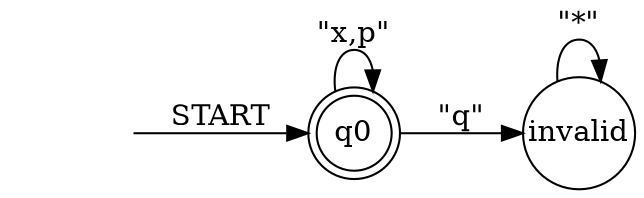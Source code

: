 # ----------------------------------- 
#Title:   G(!q || Gp)
#From:  patterns.projects.cs.ksu.edu/documentation/patterns/ltl.shtml 
# alphabet : [x, q, p]
# ----------------------------------- 
 
 
digraph G {
  rankdir=LR;
  q0 [shape=doublecircle, margin=0];
  start0 [shape=none, style=invis];
  start0 -> q0 [label="START"];
  q0 -> q0  [label="\"x,p\""];
  invalid -> invalid  [label="\"*\""];
  q0 -> invalid  [label="\"q\""];
  invalid [shape=circle, margin=0];
}
